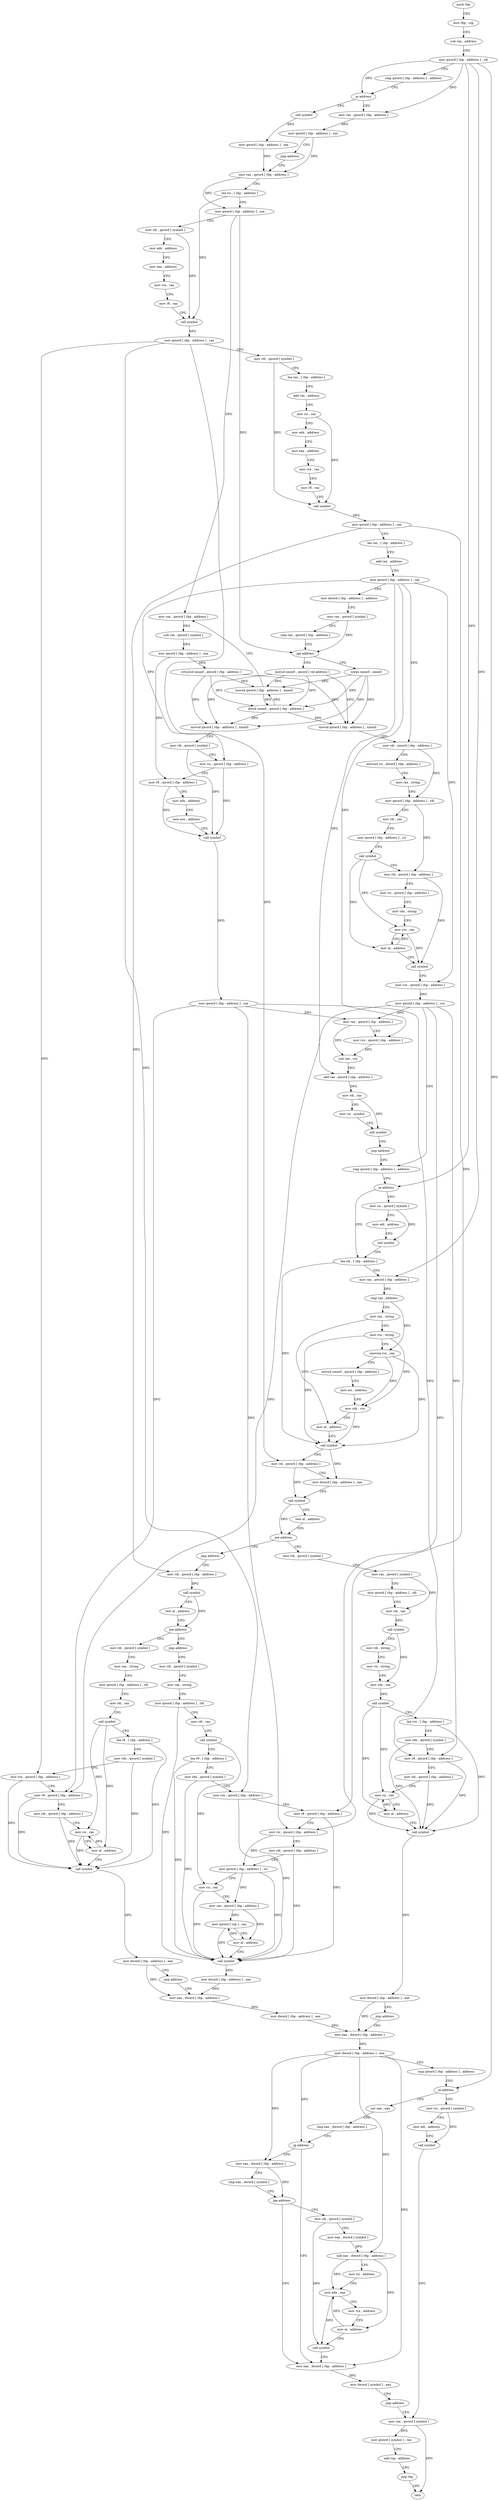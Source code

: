 digraph "func" {
"4239312" [label = "push rbp" ]
"4239313" [label = "mov rbp , rsp" ]
"4239316" [label = "sub rsp , address" ]
"4239323" [label = "mov qword [ rbp - address ] , rdi" ]
"4239327" [label = "cmp qword [ rbp - address ] , address" ]
"4239332" [label = "je address" ]
"4239354" [label = "call symbol" ]
"4239338" [label = "mov rax , qword [ rbp - address ]" ]
"4239359" [label = "mov qword [ rbp - address ] , rax" ]
"4239366" [label = "mov rax , qword [ rbp - address ]" ]
"4239342" [label = "mov qword [ rbp - address ] , rax" ]
"4239349" [label = "jmp address" ]
"4239671" [label = "xorps xmm0 , xmm0" ]
"4239674" [label = "movsd qword [ rbp - address ] , xmm0" ]
"4239682" [label = "mov rdi , qword [ rbp - address ]" ]
"4239689" [label = "movsxd rsi , dword [ rbp - address ]" ]
"4239696" [label = "mov rax , string" ]
"4239706" [label = "mov qword [ rbp - address ] , rdi" ]
"4239713" [label = "mov rdi , rax" ]
"4239716" [label = "mov qword [ rbp - address ] , rsi" ]
"4239723" [label = "call symbol" ]
"4239728" [label = "mov rdi , qword [ rbp - address ]" ]
"4239735" [label = "mov rsi , qword [ rbp - address ]" ]
"4239742" [label = "mov rdx , string" ]
"4239752" [label = "mov rcx , rax" ]
"4239755" [label = "mov al , address" ]
"4239757" [label = "call symbol" ]
"4239762" [label = "mov rcx , qword [ rbp - address ]" ]
"4239769" [label = "mov qword [ rbp - address ] , rcx" ]
"4239776" [label = "cmp qword [ rbp - address ] , address" ]
"4239520" [label = "movsd xmm0 , qword [ rel address ]" ]
"4239528" [label = "movsd qword [ rbp - address ] , xmm0" ]
"4239536" [label = "mov rax , qword [ rbp - address ]" ]
"4239540" [label = "sub rax , qword [ symbol ]" ]
"4239548" [label = "mov qword [ rbp - address ] , rax" ]
"4239555" [label = "cvtsi2sd xmm0 , qword [ rbp - address ]" ]
"4239564" [label = "divsd xmm0 , qword [ rbp - address ]" ]
"4239572" [label = "movsd qword [ rbp - address ] , xmm0" ]
"4239580" [label = "mov rdi , qword [ symbol ]" ]
"4239588" [label = "mov rsi , qword [ rbp - address ]" ]
"4239595" [label = "mov r8 , qword [ rbp - address ]" ]
"4239602" [label = "mov edx , address" ]
"4239607" [label = "mov ecx , address" ]
"4239612" [label = "call symbol" ]
"4239617" [label = "mov qword [ rbp - address ] , rax" ]
"4239624" [label = "mov rax , qword [ rbp - address ]" ]
"4239631" [label = "mov rcx , qword [ rbp - address ]" ]
"4239638" [label = "sub rax , rcx" ]
"4239641" [label = "add rax , qword [ rbp - address ]" ]
"4239648" [label = "mov rdi , rax" ]
"4239651" [label = "mov rsi , symbol" ]
"4239661" [label = "call symbol" ]
"4239666" [label = "jmp address" ]
"4239373" [label = "lea rsi , [ rbp - address ]" ]
"4239380" [label = "mov qword [ rbp - address ] , rax" ]
"4239384" [label = "mov rdi , qword [ symbol ]" ]
"4239392" [label = "mov edx , address" ]
"4239397" [label = "mov eax , address" ]
"4239402" [label = "mov rcx , rax" ]
"4239405" [label = "mov r8 , rax" ]
"4239408" [label = "call symbol" ]
"4239413" [label = "mov qword [ rbp - address ] , rax" ]
"4239420" [label = "mov rdi , qword [ symbol ]" ]
"4239428" [label = "lea rax , [ rbp - address ]" ]
"4239435" [label = "add rax , address" ]
"4239441" [label = "mov rsi , rax" ]
"4239444" [label = "mov edx , address" ]
"4239449" [label = "mov eax , address" ]
"4239454" [label = "mov rcx , rax" ]
"4239457" [label = "mov r8 , rax" ]
"4239460" [label = "call symbol" ]
"4239465" [label = "mov qword [ rbp - address ] , rax" ]
"4239472" [label = "lea rax , [ rbp - address ]" ]
"4239479" [label = "add rax , address" ]
"4239485" [label = "mov qword [ rbp - address ] , rax" ]
"4239492" [label = "mov dword [ rbp - address ] , address" ]
"4239502" [label = "mov rax , qword [ symbol ]" ]
"4239510" [label = "cmp rax , qword [ rbp - address ]" ]
"4239514" [label = "jge address" ]
"4239805" [label = "lea rdi , [ rbp - address ]" ]
"4239812" [label = "mov rax , qword [ rbp - address ]" ]
"4239816" [label = "cmp rax , address" ]
"4239820" [label = "mov rax , string" ]
"4239830" [label = "mov rcx , string" ]
"4239840" [label = "cmovne rcx , rax" ]
"4239844" [label = "movsd xmm0 , qword [ rbp - address ]" ]
"4239852" [label = "mov esi , address" ]
"4239857" [label = "mov rdx , rcx" ]
"4239860" [label = "mov al , address" ]
"4239862" [label = "call symbol" ]
"4239867" [label = "mov rdi , qword [ rbp - address ]" ]
"4239874" [label = "mov dword [ rbp - address ] , eax" ]
"4239880" [label = "call symbol" ]
"4239885" [label = "test al , address" ]
"4239887" [label = "jne address" ]
"4239898" [label = "mov rdi , qword [ symbol ]" ]
"4239893" [label = "jmp address" ]
"4239787" [label = "mov rsi , qword [ symbol ]" ]
"4239795" [label = "mov edi , address" ]
"4239800" [label = "call symbol" ]
"4239781" [label = "je address" ]
"4239906" [label = "mov rax , qword [ symbol ]" ]
"4239914" [label = "mov qword [ rbp - address ] , rdi" ]
"4239921" [label = "mov rdi , rax" ]
"4239924" [label = "call symbol" ]
"4239929" [label = "mov rdi , string" ]
"4239939" [label = "mov rsi , string" ]
"4239949" [label = "mov rdx , rax" ]
"4239952" [label = "call symbol" ]
"4239957" [label = "lea rcx , [ rbp - address ]" ]
"4239964" [label = "mov rdx , qword [ symbol ]" ]
"4239972" [label = "mov r8 , qword [ rbp - address ]" ]
"4239979" [label = "mov rdi , qword [ rbp - address ]" ]
"4239986" [label = "mov rsi , rax" ]
"4239989" [label = "mov al , address" ]
"4239991" [label = "call symbol" ]
"4239996" [label = "mov dword [ rbp - address ] , eax" ]
"4240002" [label = "jmp address" ]
"4240244" [label = "mov eax , dword [ rbp - address ]" ]
"4240007" [label = "mov rdi , qword [ rbp - address ]" ]
"4240250" [label = "mov dword [ rbp - address ] , eax" ]
"4240256" [label = "cmp qword [ rbp - address ] , address" ]
"4240261" [label = "je address" ]
"4240368" [label = "mov rsi , qword [ symbol ]" ]
"4240267" [label = "xor eax , eax" ]
"4240014" [label = "call symbol" ]
"4240019" [label = "test al , address" ]
"4240021" [label = "jne address" ]
"4240032" [label = "mov rdi , qword [ symbol ]" ]
"4240027" [label = "jmp address" ]
"4240376" [label = "mov edi , address" ]
"4240381" [label = "call symbol" ]
"4240386" [label = "mov rax , qword [ symbol ]" ]
"4240269" [label = "cmp eax , dword [ rbp - address ]" ]
"4240275" [label = "jg address" ]
"4240350" [label = "mov eax , dword [ rbp - address ]" ]
"4240281" [label = "mov eax , dword [ rbp - address ]" ]
"4240040" [label = "mov rax , string" ]
"4240050" [label = "mov qword [ rbp - address ] , rdi" ]
"4240057" [label = "mov rdi , rax" ]
"4240060" [label = "call symbol" ]
"4240065" [label = "lea r8 , [ rbp - address ]" ]
"4240072" [label = "mov rdx , qword [ symbol ]" ]
"4240080" [label = "mov rcx , qword [ rbp - address ]" ]
"4240087" [label = "mov r9 , qword [ rbp - address ]" ]
"4240094" [label = "mov rdi , qword [ rbp - address ]" ]
"4240101" [label = "mov rsi , rax" ]
"4240104" [label = "mov al , address" ]
"4240106" [label = "call symbol" ]
"4240111" [label = "mov dword [ rbp - address ] , eax" ]
"4240117" [label = "jmp address" ]
"4240232" [label = "mov eax , dword [ rbp - address ]" ]
"4240122" [label = "mov rdi , qword [ symbol ]" ]
"4240356" [label = "mov dword [ symbol ] , eax" ]
"4240363" [label = "jmp address" ]
"4240287" [label = "cmp eax , dword [ symbol ]" ]
"4240294" [label = "jge address" ]
"4240300" [label = "mov rdi , qword [ symbol ]" ]
"4240238" [label = "mov dword [ rbp - address ] , eax" ]
"4240130" [label = "mov rax , string" ]
"4240140" [label = "mov qword [ rbp - address ] , rdi" ]
"4240147" [label = "mov rdi , rax" ]
"4240150" [label = "call symbol" ]
"4240155" [label = "lea r9 , [ rbp - address ]" ]
"4240162" [label = "mov rdx , qword [ symbol ]" ]
"4240170" [label = "mov rcx , qword [ rbp - address ]" ]
"4240177" [label = "mov r8 , qword [ rbp - address ]" ]
"4240184" [label = "mov rsi , qword [ rbp - address ]" ]
"4240191" [label = "mov rdi , qword [ rbp - address ]" ]
"4240198" [label = "mov qword [ rbp - address ] , rsi" ]
"4240205" [label = "mov rsi , rax" ]
"4240208" [label = "mov rax , qword [ rbp - address ]" ]
"4240215" [label = "mov qword [ rsp ] , rax" ]
"4240219" [label = "mov al , address" ]
"4240221" [label = "call symbol" ]
"4240226" [label = "mov dword [ rbp - address ] , eax" ]
"4240394" [label = "mov qword [ symbol ] , rax" ]
"4240402" [label = "add rsp , address" ]
"4240409" [label = "pop rbp" ]
"4240410" [label = "retn" ]
"4240308" [label = "mov eax , dword [ symbol ]" ]
"4240315" [label = "sub eax , dword [ rbp - address ]" ]
"4240321" [label = "mov rsi , address" ]
"4240331" [label = "mov edx , eax" ]
"4240333" [label = "mov rcx , address" ]
"4240343" [label = "mov al , address" ]
"4240345" [label = "call symbol" ]
"4239312" -> "4239313" [ label = "CFG" ]
"4239313" -> "4239316" [ label = "CFG" ]
"4239316" -> "4239323" [ label = "CFG" ]
"4239323" -> "4239327" [ label = "CFG" ]
"4239323" -> "4239332" [ label = "DFG" ]
"4239323" -> "4239338" [ label = "DFG" ]
"4239323" -> "4239781" [ label = "DFG" ]
"4239323" -> "4239812" [ label = "DFG" ]
"4239323" -> "4240261" [ label = "DFG" ]
"4239327" -> "4239332" [ label = "CFG" ]
"4239332" -> "4239354" [ label = "CFG" ]
"4239332" -> "4239338" [ label = "CFG" ]
"4239354" -> "4239359" [ label = "DFG" ]
"4239338" -> "4239342" [ label = "DFG" ]
"4239359" -> "4239366" [ label = "DFG" ]
"4239366" -> "4239373" [ label = "CFG" ]
"4239366" -> "4239380" [ label = "DFG" ]
"4239342" -> "4239349" [ label = "CFG" ]
"4239342" -> "4239366" [ label = "DFG" ]
"4239349" -> "4239366" [ label = "CFG" ]
"4239671" -> "4239674" [ label = "DFG" ]
"4239671" -> "4239528" [ label = "DFG" ]
"4239671" -> "4239564" [ label = "DFG" ]
"4239671" -> "4239572" [ label = "DFG" ]
"4239674" -> "4239682" [ label = "CFG" ]
"4239682" -> "4239689" [ label = "CFG" ]
"4239682" -> "4239706" [ label = "DFG" ]
"4239689" -> "4239696" [ label = "CFG" ]
"4239696" -> "4239706" [ label = "CFG" ]
"4239706" -> "4239713" [ label = "CFG" ]
"4239706" -> "4239728" [ label = "DFG" ]
"4239713" -> "4239716" [ label = "CFG" ]
"4239716" -> "4239723" [ label = "CFG" ]
"4239723" -> "4239728" [ label = "CFG" ]
"4239723" -> "4239752" [ label = "DFG" ]
"4239723" -> "4239755" [ label = "DFG" ]
"4239728" -> "4239735" [ label = "CFG" ]
"4239728" -> "4239757" [ label = "DFG" ]
"4239735" -> "4239742" [ label = "CFG" ]
"4239742" -> "4239752" [ label = "CFG" ]
"4239752" -> "4239755" [ label = "CFG" ]
"4239752" -> "4239757" [ label = "DFG" ]
"4239755" -> "4239757" [ label = "CFG" ]
"4239755" -> "4239752" [ label = "DFG" ]
"4239757" -> "4239762" [ label = "CFG" ]
"4239762" -> "4239769" [ label = "DFG" ]
"4239769" -> "4239776" [ label = "CFG" ]
"4239769" -> "4239624" [ label = "DFG" ]
"4239769" -> "4239972" [ label = "DFG" ]
"4239769" -> "4240087" [ label = "DFG" ]
"4239769" -> "4240184" [ label = "DFG" ]
"4239776" -> "4239781" [ label = "CFG" ]
"4239520" -> "4239528" [ label = "DFG" ]
"4239520" -> "4239674" [ label = "DFG" ]
"4239520" -> "4239564" [ label = "DFG" ]
"4239520" -> "4239572" [ label = "DFG" ]
"4239528" -> "4239536" [ label = "CFG" ]
"4239528" -> "4239564" [ label = "DFG" ]
"4239536" -> "4239540" [ label = "DFG" ]
"4239540" -> "4239548" [ label = "DFG" ]
"4239548" -> "4239555" [ label = "DFG" ]
"4239548" -> "4239595" [ label = "DFG" ]
"4239555" -> "4239564" [ label = "DFG" ]
"4239555" -> "4239674" [ label = "DFG" ]
"4239555" -> "4239528" [ label = "DFG" ]
"4239555" -> "4239572" [ label = "DFG" ]
"4239564" -> "4239572" [ label = "DFG" ]
"4239564" -> "4239674" [ label = "DFG" ]
"4239564" -> "4239528" [ label = "DFG" ]
"4239572" -> "4239580" [ label = "CFG" ]
"4239580" -> "4239588" [ label = "CFG" ]
"4239580" -> "4239612" [ label = "DFG" ]
"4239588" -> "4239595" [ label = "CFG" ]
"4239588" -> "4239612" [ label = "DFG" ]
"4239595" -> "4239602" [ label = "CFG" ]
"4239595" -> "4239612" [ label = "DFG" ]
"4239602" -> "4239607" [ label = "CFG" ]
"4239607" -> "4239612" [ label = "CFG" ]
"4239612" -> "4239617" [ label = "DFG" ]
"4239617" -> "4239624" [ label = "DFG" ]
"4239617" -> "4239972" [ label = "DFG" ]
"4239617" -> "4240087" [ label = "DFG" ]
"4239617" -> "4240184" [ label = "DFG" ]
"4239624" -> "4239631" [ label = "CFG" ]
"4239624" -> "4239638" [ label = "DFG" ]
"4239631" -> "4239638" [ label = "DFG" ]
"4239638" -> "4239641" [ label = "DFG" ]
"4239641" -> "4239648" [ label = "DFG" ]
"4239648" -> "4239651" [ label = "CFG" ]
"4239648" -> "4239661" [ label = "DFG" ]
"4239651" -> "4239661" [ label = "CFG" ]
"4239661" -> "4239666" [ label = "CFG" ]
"4239666" -> "4239776" [ label = "CFG" ]
"4239373" -> "4239380" [ label = "CFG" ]
"4239373" -> "4239408" [ label = "DFG" ]
"4239380" -> "4239384" [ label = "CFG" ]
"4239380" -> "4239514" [ label = "DFG" ]
"4239380" -> "4239536" [ label = "DFG" ]
"4239384" -> "4239392" [ label = "CFG" ]
"4239384" -> "4239408" [ label = "DFG" ]
"4239392" -> "4239397" [ label = "CFG" ]
"4239397" -> "4239402" [ label = "CFG" ]
"4239402" -> "4239405" [ label = "CFG" ]
"4239405" -> "4239408" [ label = "CFG" ]
"4239408" -> "4239413" [ label = "DFG" ]
"4239413" -> "4239420" [ label = "CFG" ]
"4239413" -> "4239867" [ label = "DFG" ]
"4239413" -> "4240080" [ label = "DFG" ]
"4239413" -> "4240170" [ label = "DFG" ]
"4239420" -> "4239428" [ label = "CFG" ]
"4239420" -> "4239460" [ label = "DFG" ]
"4239428" -> "4239435" [ label = "CFG" ]
"4239435" -> "4239441" [ label = "CFG" ]
"4239441" -> "4239444" [ label = "CFG" ]
"4239441" -> "4239460" [ label = "DFG" ]
"4239444" -> "4239449" [ label = "CFG" ]
"4239449" -> "4239454" [ label = "CFG" ]
"4239454" -> "4239457" [ label = "CFG" ]
"4239457" -> "4239460" [ label = "CFG" ]
"4239460" -> "4239465" [ label = "DFG" ]
"4239465" -> "4239472" [ label = "CFG" ]
"4239465" -> "4240007" [ label = "DFG" ]
"4239465" -> "4240177" [ label = "DFG" ]
"4239472" -> "4239479" [ label = "CFG" ]
"4239479" -> "4239485" [ label = "CFG" ]
"4239485" -> "4239492" [ label = "CFG" ]
"4239485" -> "4239682" [ label = "DFG" ]
"4239485" -> "4239762" [ label = "DFG" ]
"4239485" -> "4239588" [ label = "DFG" ]
"4239485" -> "4239631" [ label = "DFG" ]
"4239485" -> "4239641" [ label = "DFG" ]
"4239492" -> "4239502" [ label = "CFG" ]
"4239502" -> "4239510" [ label = "CFG" ]
"4239502" -> "4239514" [ label = "DFG" ]
"4239510" -> "4239514" [ label = "CFG" ]
"4239514" -> "4239671" [ label = "CFG" ]
"4239514" -> "4239520" [ label = "CFG" ]
"4239805" -> "4239812" [ label = "CFG" ]
"4239805" -> "4239862" [ label = "DFG" ]
"4239812" -> "4239816" [ label = "DFG" ]
"4239816" -> "4239820" [ label = "CFG" ]
"4239816" -> "4239840" [ label = "DFG" ]
"4239820" -> "4239830" [ label = "CFG" ]
"4239820" -> "4239860" [ label = "DFG" ]
"4239830" -> "4239840" [ label = "CFG" ]
"4239830" -> "4239857" [ label = "DFG" ]
"4239830" -> "4239862" [ label = "DFG" ]
"4239840" -> "4239844" [ label = "CFG" ]
"4239840" -> "4239857" [ label = "DFG" ]
"4239840" -> "4239862" [ label = "DFG" ]
"4239844" -> "4239852" [ label = "CFG" ]
"4239852" -> "4239857" [ label = "CFG" ]
"4239857" -> "4239860" [ label = "CFG" ]
"4239857" -> "4239862" [ label = "DFG" ]
"4239860" -> "4239862" [ label = "CFG" ]
"4239862" -> "4239867" [ label = "CFG" ]
"4239862" -> "4239874" [ label = "DFG" ]
"4239867" -> "4239874" [ label = "CFG" ]
"4239867" -> "4239880" [ label = "DFG" ]
"4239874" -> "4239880" [ label = "CFG" ]
"4239880" -> "4239885" [ label = "CFG" ]
"4239880" -> "4239887" [ label = "DFG" ]
"4239885" -> "4239887" [ label = "CFG" ]
"4239887" -> "4239898" [ label = "CFG" ]
"4239887" -> "4239893" [ label = "CFG" ]
"4239898" -> "4239906" [ label = "CFG" ]
"4239893" -> "4240007" [ label = "CFG" ]
"4239787" -> "4239795" [ label = "CFG" ]
"4239787" -> "4239800" [ label = "DFG" ]
"4239795" -> "4239800" [ label = "CFG" ]
"4239800" -> "4239805" [ label = "CFG" ]
"4239781" -> "4239805" [ label = "CFG" ]
"4239781" -> "4239787" [ label = "CFG" ]
"4239906" -> "4239914" [ label = "CFG" ]
"4239906" -> "4239921" [ label = "DFG" ]
"4239914" -> "4239921" [ label = "CFG" ]
"4239921" -> "4239924" [ label = "DFG" ]
"4239924" -> "4239929" [ label = "CFG" ]
"4239924" -> "4239949" [ label = "DFG" ]
"4239929" -> "4239939" [ label = "CFG" ]
"4239939" -> "4239949" [ label = "CFG" ]
"4239949" -> "4239952" [ label = "DFG" ]
"4239952" -> "4239957" [ label = "CFG" ]
"4239952" -> "4239986" [ label = "DFG" ]
"4239952" -> "4239989" [ label = "DFG" ]
"4239957" -> "4239964" [ label = "CFG" ]
"4239957" -> "4239991" [ label = "DFG" ]
"4239964" -> "4239972" [ label = "CFG" ]
"4239964" -> "4239991" [ label = "DFG" ]
"4239972" -> "4239979" [ label = "CFG" ]
"4239972" -> "4239991" [ label = "DFG" ]
"4239979" -> "4239986" [ label = "CFG" ]
"4239979" -> "4239991" [ label = "DFG" ]
"4239986" -> "4239989" [ label = "CFG" ]
"4239986" -> "4239991" [ label = "DFG" ]
"4239989" -> "4239991" [ label = "CFG" ]
"4239989" -> "4239986" [ label = "DFG" ]
"4239991" -> "4239996" [ label = "DFG" ]
"4239996" -> "4240002" [ label = "CFG" ]
"4239996" -> "4240244" [ label = "DFG" ]
"4240002" -> "4240244" [ label = "CFG" ]
"4240244" -> "4240250" [ label = "DFG" ]
"4240007" -> "4240014" [ label = "DFG" ]
"4240250" -> "4240256" [ label = "CFG" ]
"4240250" -> "4240275" [ label = "DFG" ]
"4240250" -> "4240350" [ label = "DFG" ]
"4240250" -> "4240281" [ label = "DFG" ]
"4240250" -> "4240315" [ label = "DFG" ]
"4240256" -> "4240261" [ label = "CFG" ]
"4240261" -> "4240368" [ label = "CFG" ]
"4240261" -> "4240267" [ label = "CFG" ]
"4240368" -> "4240376" [ label = "CFG" ]
"4240368" -> "4240381" [ label = "DFG" ]
"4240267" -> "4240269" [ label = "CFG" ]
"4240014" -> "4240019" [ label = "CFG" ]
"4240014" -> "4240021" [ label = "DFG" ]
"4240019" -> "4240021" [ label = "CFG" ]
"4240021" -> "4240032" [ label = "CFG" ]
"4240021" -> "4240027" [ label = "CFG" ]
"4240032" -> "4240040" [ label = "CFG" ]
"4240027" -> "4240122" [ label = "CFG" ]
"4240376" -> "4240381" [ label = "CFG" ]
"4240381" -> "4240386" [ label = "CFG" ]
"4240386" -> "4240394" [ label = "DFG" ]
"4240386" -> "4240410" [ label = "DFG" ]
"4240269" -> "4240275" [ label = "CFG" ]
"4240275" -> "4240350" [ label = "CFG" ]
"4240275" -> "4240281" [ label = "CFG" ]
"4240350" -> "4240356" [ label = "DFG" ]
"4240281" -> "4240287" [ label = "CFG" ]
"4240281" -> "4240294" [ label = "DFG" ]
"4240040" -> "4240050" [ label = "CFG" ]
"4240050" -> "4240057" [ label = "CFG" ]
"4240057" -> "4240060" [ label = "CFG" ]
"4240060" -> "4240065" [ label = "CFG" ]
"4240060" -> "4240101" [ label = "DFG" ]
"4240060" -> "4240104" [ label = "DFG" ]
"4240065" -> "4240072" [ label = "CFG" ]
"4240065" -> "4240106" [ label = "DFG" ]
"4240072" -> "4240080" [ label = "CFG" ]
"4240072" -> "4240106" [ label = "DFG" ]
"4240080" -> "4240087" [ label = "CFG" ]
"4240080" -> "4240106" [ label = "DFG" ]
"4240087" -> "4240094" [ label = "CFG" ]
"4240087" -> "4240106" [ label = "DFG" ]
"4240094" -> "4240101" [ label = "CFG" ]
"4240094" -> "4240106" [ label = "DFG" ]
"4240101" -> "4240104" [ label = "CFG" ]
"4240101" -> "4240106" [ label = "DFG" ]
"4240104" -> "4240106" [ label = "CFG" ]
"4240104" -> "4240101" [ label = "DFG" ]
"4240106" -> "4240111" [ label = "DFG" ]
"4240111" -> "4240117" [ label = "CFG" ]
"4240111" -> "4240232" [ label = "DFG" ]
"4240117" -> "4240232" [ label = "CFG" ]
"4240232" -> "4240238" [ label = "DFG" ]
"4240122" -> "4240130" [ label = "CFG" ]
"4240356" -> "4240363" [ label = "CFG" ]
"4240363" -> "4240386" [ label = "CFG" ]
"4240287" -> "4240294" [ label = "CFG" ]
"4240294" -> "4240350" [ label = "CFG" ]
"4240294" -> "4240300" [ label = "CFG" ]
"4240300" -> "4240308" [ label = "CFG" ]
"4240300" -> "4240345" [ label = "DFG" ]
"4240238" -> "4240244" [ label = "DFG" ]
"4240130" -> "4240140" [ label = "CFG" ]
"4240140" -> "4240147" [ label = "CFG" ]
"4240140" -> "4240221" [ label = "DFG" ]
"4240147" -> "4240150" [ label = "CFG" ]
"4240150" -> "4240155" [ label = "CFG" ]
"4240150" -> "4240205" [ label = "DFG" ]
"4240155" -> "4240162" [ label = "CFG" ]
"4240155" -> "4240221" [ label = "DFG" ]
"4240162" -> "4240170" [ label = "CFG" ]
"4240162" -> "4240221" [ label = "DFG" ]
"4240170" -> "4240177" [ label = "CFG" ]
"4240170" -> "4240221" [ label = "DFG" ]
"4240177" -> "4240184" [ label = "CFG" ]
"4240177" -> "4240221" [ label = "DFG" ]
"4240184" -> "4240191" [ label = "CFG" ]
"4240184" -> "4240198" [ label = "DFG" ]
"4240191" -> "4240198" [ label = "CFG" ]
"4240191" -> "4240221" [ label = "DFG" ]
"4240198" -> "4240205" [ label = "CFG" ]
"4240198" -> "4240208" [ label = "DFG" ]
"4240198" -> "4240221" [ label = "DFG" ]
"4240205" -> "4240208" [ label = "CFG" ]
"4240205" -> "4240221" [ label = "DFG" ]
"4240208" -> "4240215" [ label = "DFG" ]
"4240208" -> "4240219" [ label = "DFG" ]
"4240215" -> "4240219" [ label = "CFG" ]
"4240215" -> "4240221" [ label = "DFG" ]
"4240219" -> "4240221" [ label = "CFG" ]
"4240219" -> "4240215" [ label = "DFG" ]
"4240221" -> "4240226" [ label = "DFG" ]
"4240226" -> "4240232" [ label = "DFG" ]
"4240394" -> "4240402" [ label = "CFG" ]
"4240402" -> "4240409" [ label = "CFG" ]
"4240409" -> "4240410" [ label = "CFG" ]
"4240308" -> "4240315" [ label = "DFG" ]
"4240315" -> "4240321" [ label = "CFG" ]
"4240315" -> "4240331" [ label = "DFG" ]
"4240315" -> "4240343" [ label = "DFG" ]
"4240321" -> "4240331" [ label = "CFG" ]
"4240331" -> "4240333" [ label = "CFG" ]
"4240331" -> "4240345" [ label = "DFG" ]
"4240333" -> "4240343" [ label = "CFG" ]
"4240343" -> "4240345" [ label = "CFG" ]
"4240343" -> "4240331" [ label = "DFG" ]
"4240345" -> "4240350" [ label = "CFG" ]
}
